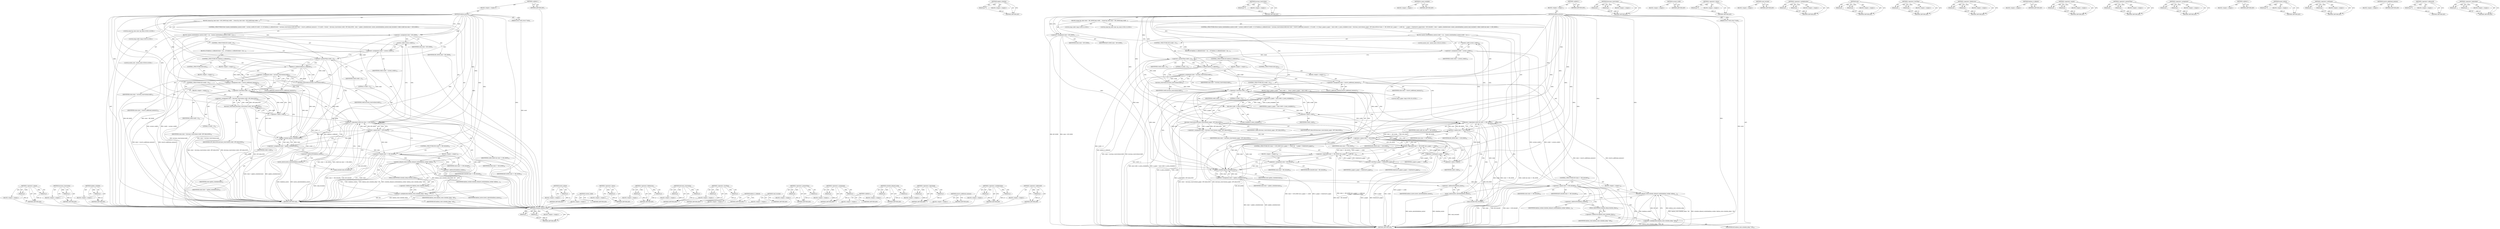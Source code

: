 digraph "&lt;operator&gt;.logicalAnd" {
vulnerable_158 [label=<(METHOD,&lt;operator&gt;.equals)>];
vulnerable_159 [label=<(PARAM,p1)>];
vulnerable_160 [label=<(PARAM,p2)>];
vulnerable_161 [label=<(BLOCK,&lt;empty&gt;,&lt;empty&gt;)>];
vulnerable_162 [label=<(METHOD_RETURN,ANY)>];
vulnerable_117 [label=<(METHOD,increase_reservation)>];
vulnerable_118 [label=<(PARAM,p1)>];
vulnerable_119 [label=<(BLOCK,&lt;empty&gt;,&lt;empty&gt;)>];
vulnerable_120 [label=<(METHOD_RETURN,ANY)>];
vulnerable_138 [label=<(METHOD,update_schedule)>];
vulnerable_139 [label=<(PARAM,p1)>];
vulnerable_140 [label=<(BLOCK,&lt;empty&gt;,&lt;empty&gt;)>];
vulnerable_141 [label=<(METHOD_RETURN,ANY)>];
vulnerable_6 [label=<(METHOD,&lt;global&gt;)<SUB>1</SUB>>];
vulnerable_7 [label=<(BLOCK,&lt;empty&gt;,&lt;empty&gt;)<SUB>1</SUB>>];
vulnerable_8 [label=<(METHOD,balloon_process)<SUB>1</SUB>>];
vulnerable_9 [label=<(PARAM,struct work_struct *work)<SUB>1</SUB>>];
vulnerable_10 [label=<(BLOCK,{
	enum bp_state state = BP_DONE;
	long credit;...,{
	enum bp_state state = BP_DONE;
	long credit;...)<SUB>2</SUB>>];
vulnerable_11 [label="<(LOCAL,enum bp_state state: bp_state)<SUB>3</SUB>>"];
vulnerable_12 [label=<(&lt;operator&gt;.assignment,state = BP_DONE)<SUB>3</SUB>>];
vulnerable_13 [label=<(IDENTIFIER,state,state = BP_DONE)<SUB>3</SUB>>];
vulnerable_14 [label=<(IDENTIFIER,BP_DONE,state = BP_DONE)<SUB>3</SUB>>];
vulnerable_15 [label="<(LOCAL,long credit: long)<SUB>4</SUB>>"];
vulnerable_16 [label=<(CONTROL_STRUCTURE,DO,do {
		mutex_lock(&amp;balloon_mutex);

		credit = current_credit();

		if (credit &gt; 0) {
			if (balloon_is_inflated())
				state = increase_reservation(credit);
			else
 				state = reserve_additional_memory();
 		}
 
		if (credit &lt; 0)
			state = decrease_reservation(-credit, GFP_BALLOON);
 
 		state = update_schedule(state);
 
		mutex_unlock(&amp;balloon_mutex);

		cond_resched();

	} while (credit &amp;&amp; state == BP_DONE);)<SUB>7</SUB>>];
vulnerable_17 [label=<(BLOCK,{
		mutex_lock(&amp;balloon_mutex);

		credit = cur...,{
		mutex_lock(&amp;balloon_mutex);

		credit = cur...)<SUB>7</SUB>>];
vulnerable_18 [label="<(LOCAL,mutex_lock : mutex_lock)<SUB>8</SUB>>"];
vulnerable_19 [label=<(&lt;operator&gt;.assignment,credit = current_credit())<SUB>10</SUB>>];
vulnerable_20 [label=<(IDENTIFIER,credit,credit = current_credit())<SUB>10</SUB>>];
vulnerable_21 [label=<(current_credit,current_credit())<SUB>10</SUB>>];
vulnerable_22 [label=<(CONTROL_STRUCTURE,IF,if (credit &gt; 0))<SUB>12</SUB>>];
vulnerable_23 [label=<(&lt;operator&gt;.greaterThan,credit &gt; 0)<SUB>12</SUB>>];
vulnerable_24 [label=<(IDENTIFIER,credit,credit &gt; 0)<SUB>12</SUB>>];
vulnerable_25 [label=<(LITERAL,0,credit &gt; 0)<SUB>12</SUB>>];
vulnerable_26 [label=<(BLOCK,{
			if (balloon_is_inflated())
				state = inc...,{
			if (balloon_is_inflated())
				state = inc...)<SUB>12</SUB>>];
vulnerable_27 [label=<(CONTROL_STRUCTURE,IF,if (balloon_is_inflated()))<SUB>13</SUB>>];
vulnerable_28 [label=<(balloon_is_inflated,balloon_is_inflated())<SUB>13</SUB>>];
vulnerable_29 [label=<(BLOCK,&lt;empty&gt;,&lt;empty&gt;)<SUB>14</SUB>>];
vulnerable_30 [label=<(&lt;operator&gt;.assignment,state = increase_reservation(credit))<SUB>14</SUB>>];
vulnerable_31 [label=<(IDENTIFIER,state,state = increase_reservation(credit))<SUB>14</SUB>>];
vulnerable_32 [label=<(increase_reservation,increase_reservation(credit))<SUB>14</SUB>>];
vulnerable_33 [label=<(IDENTIFIER,credit,increase_reservation(credit))<SUB>14</SUB>>];
vulnerable_34 [label=<(CONTROL_STRUCTURE,ELSE,else)<SUB>16</SUB>>];
vulnerable_35 [label=<(BLOCK,&lt;empty&gt;,&lt;empty&gt;)<SUB>16</SUB>>];
vulnerable_36 [label=<(&lt;operator&gt;.assignment,state = reserve_additional_memory())<SUB>16</SUB>>];
vulnerable_37 [label=<(IDENTIFIER,state,state = reserve_additional_memory())<SUB>16</SUB>>];
vulnerable_38 [label=<(reserve_additional_memory,reserve_additional_memory())<SUB>16</SUB>>];
vulnerable_39 [label=<(CONTROL_STRUCTURE,IF,if (credit &lt; 0))<SUB>19</SUB>>];
vulnerable_40 [label=<(&lt;operator&gt;.lessThan,credit &lt; 0)<SUB>19</SUB>>];
vulnerable_41 [label=<(IDENTIFIER,credit,credit &lt; 0)<SUB>19</SUB>>];
vulnerable_42 [label=<(LITERAL,0,credit &lt; 0)<SUB>19</SUB>>];
vulnerable_43 [label=<(BLOCK,&lt;empty&gt;,&lt;empty&gt;)<SUB>20</SUB>>];
vulnerable_44 [label=<(&lt;operator&gt;.assignment,state = decrease_reservation(-credit, GFP_BALLOON))<SUB>20</SUB>>];
vulnerable_45 [label=<(IDENTIFIER,state,state = decrease_reservation(-credit, GFP_BALLOON))<SUB>20</SUB>>];
vulnerable_46 [label=<(decrease_reservation,decrease_reservation(-credit, GFP_BALLOON))<SUB>20</SUB>>];
vulnerable_47 [label=<(&lt;operator&gt;.minus,-credit)<SUB>20</SUB>>];
vulnerable_48 [label=<(IDENTIFIER,credit,-credit)<SUB>20</SUB>>];
vulnerable_49 [label=<(IDENTIFIER,GFP_BALLOON,decrease_reservation(-credit, GFP_BALLOON))<SUB>20</SUB>>];
vulnerable_50 [label=<(&lt;operator&gt;.assignment,state = update_schedule(state))<SUB>22</SUB>>];
vulnerable_51 [label=<(IDENTIFIER,state,state = update_schedule(state))<SUB>22</SUB>>];
vulnerable_52 [label=<(update_schedule,update_schedule(state))<SUB>22</SUB>>];
vulnerable_53 [label=<(IDENTIFIER,state,update_schedule(state))<SUB>22</SUB>>];
vulnerable_54 [label=<(mutex_unlock,mutex_unlock(&amp;balloon_mutex))<SUB>24</SUB>>];
vulnerable_55 [label=<(&lt;operator&gt;.addressOf,&amp;balloon_mutex)<SUB>24</SUB>>];
vulnerable_56 [label=<(IDENTIFIER,balloon_mutex,mutex_unlock(&amp;balloon_mutex))<SUB>24</SUB>>];
vulnerable_57 [label=<(cond_resched,cond_resched())<SUB>26</SUB>>];
vulnerable_58 [label=<(&lt;operator&gt;.logicalAnd,credit &amp;&amp; state == BP_DONE)<SUB>28</SUB>>];
vulnerable_59 [label=<(IDENTIFIER,credit,credit &amp;&amp; state == BP_DONE)<SUB>28</SUB>>];
vulnerable_60 [label=<(&lt;operator&gt;.equals,state == BP_DONE)<SUB>28</SUB>>];
vulnerable_61 [label=<(IDENTIFIER,state,state == BP_DONE)<SUB>28</SUB>>];
vulnerable_62 [label=<(IDENTIFIER,BP_DONE,state == BP_DONE)<SUB>28</SUB>>];
vulnerable_63 [label=<(CONTROL_STRUCTURE,IF,if (state == BP_EAGAIN))<SUB>31</SUB>>];
vulnerable_64 [label=<(&lt;operator&gt;.equals,state == BP_EAGAIN)<SUB>31</SUB>>];
vulnerable_65 [label=<(IDENTIFIER,state,state == BP_EAGAIN)<SUB>31</SUB>>];
vulnerable_66 [label=<(IDENTIFIER,BP_EAGAIN,state == BP_EAGAIN)<SUB>31</SUB>>];
vulnerable_67 [label=<(BLOCK,&lt;empty&gt;,&lt;empty&gt;)<SUB>32</SUB>>];
vulnerable_68 [label=<(schedule_delayed_work,schedule_delayed_work(&amp;balloon_worker, balloon_...)<SUB>32</SUB>>];
vulnerable_69 [label=<(&lt;operator&gt;.addressOf,&amp;balloon_worker)<SUB>32</SUB>>];
vulnerable_70 [label=<(IDENTIFIER,balloon_worker,schedule_delayed_work(&amp;balloon_worker, balloon_...)<SUB>32</SUB>>];
vulnerable_71 [label=<(&lt;operator&gt;.multiplication,balloon_stats.schedule_delay * HZ)<SUB>32</SUB>>];
vulnerable_72 [label=<(&lt;operator&gt;.fieldAccess,balloon_stats.schedule_delay)<SUB>32</SUB>>];
vulnerable_73 [label=<(IDENTIFIER,balloon_stats,balloon_stats.schedule_delay * HZ)<SUB>32</SUB>>];
vulnerable_74 [label=<(FIELD_IDENTIFIER,schedule_delay,schedule_delay)<SUB>32</SUB>>];
vulnerable_75 [label=<(IDENTIFIER,HZ,balloon_stats.schedule_delay * HZ)<SUB>32</SUB>>];
vulnerable_76 [label=<(METHOD_RETURN,void)<SUB>1</SUB>>];
vulnerable_78 [label=<(METHOD_RETURN,ANY)<SUB>1</SUB>>];
vulnerable_142 [label=<(METHOD,mutex_unlock)>];
vulnerable_143 [label=<(PARAM,p1)>];
vulnerable_144 [label=<(BLOCK,&lt;empty&gt;,&lt;empty&gt;)>];
vulnerable_145 [label=<(METHOD_RETURN,ANY)>];
vulnerable_106 [label=<(METHOD,current_credit)>];
vulnerable_107 [label=<(BLOCK,&lt;empty&gt;,&lt;empty&gt;)>];
vulnerable_108 [label=<(METHOD_RETURN,ANY)>];
vulnerable_134 [label=<(METHOD,&lt;operator&gt;.minus)>];
vulnerable_135 [label=<(PARAM,p1)>];
vulnerable_136 [label=<(BLOCK,&lt;empty&gt;,&lt;empty&gt;)>];
vulnerable_137 [label=<(METHOD_RETURN,ANY)>];
vulnerable_173 [label=<(METHOD,&lt;operator&gt;.fieldAccess)>];
vulnerable_174 [label=<(PARAM,p1)>];
vulnerable_175 [label=<(PARAM,p2)>];
vulnerable_176 [label=<(BLOCK,&lt;empty&gt;,&lt;empty&gt;)>];
vulnerable_177 [label=<(METHOD_RETURN,ANY)>];
vulnerable_129 [label=<(METHOD,decrease_reservation)>];
vulnerable_130 [label=<(PARAM,p1)>];
vulnerable_131 [label=<(PARAM,p2)>];
vulnerable_132 [label=<(BLOCK,&lt;empty&gt;,&lt;empty&gt;)>];
vulnerable_133 [label=<(METHOD_RETURN,ANY)>];
vulnerable_124 [label=<(METHOD,&lt;operator&gt;.lessThan)>];
vulnerable_125 [label=<(PARAM,p1)>];
vulnerable_126 [label=<(PARAM,p2)>];
vulnerable_127 [label=<(BLOCK,&lt;empty&gt;,&lt;empty&gt;)>];
vulnerable_128 [label=<(METHOD_RETURN,ANY)>];
vulnerable_114 [label=<(METHOD,balloon_is_inflated)>];
vulnerable_115 [label=<(BLOCK,&lt;empty&gt;,&lt;empty&gt;)>];
vulnerable_116 [label=<(METHOD_RETURN,ANY)>];
vulnerable_150 [label=<(METHOD,cond_resched)>];
vulnerable_151 [label=<(BLOCK,&lt;empty&gt;,&lt;empty&gt;)>];
vulnerable_152 [label=<(METHOD_RETURN,ANY)>];
vulnerable_109 [label=<(METHOD,&lt;operator&gt;.greaterThan)>];
vulnerable_110 [label=<(PARAM,p1)>];
vulnerable_111 [label=<(PARAM,p2)>];
vulnerable_112 [label=<(BLOCK,&lt;empty&gt;,&lt;empty&gt;)>];
vulnerable_113 [label=<(METHOD_RETURN,ANY)>];
vulnerable_101 [label=<(METHOD,&lt;operator&gt;.assignment)>];
vulnerable_102 [label=<(PARAM,p1)>];
vulnerable_103 [label=<(PARAM,p2)>];
vulnerable_104 [label=<(BLOCK,&lt;empty&gt;,&lt;empty&gt;)>];
vulnerable_105 [label=<(METHOD_RETURN,ANY)>];
vulnerable_95 [label=<(METHOD,&lt;global&gt;)<SUB>1</SUB>>];
vulnerable_96 [label=<(BLOCK,&lt;empty&gt;,&lt;empty&gt;)>];
vulnerable_97 [label=<(METHOD_RETURN,ANY)>];
vulnerable_163 [label=<(METHOD,schedule_delayed_work)>];
vulnerable_164 [label=<(PARAM,p1)>];
vulnerable_165 [label=<(PARAM,p2)>];
vulnerable_166 [label=<(BLOCK,&lt;empty&gt;,&lt;empty&gt;)>];
vulnerable_167 [label=<(METHOD_RETURN,ANY)>];
vulnerable_153 [label=<(METHOD,&lt;operator&gt;.logicalAnd)>];
vulnerable_154 [label=<(PARAM,p1)>];
vulnerable_155 [label=<(PARAM,p2)>];
vulnerable_156 [label=<(BLOCK,&lt;empty&gt;,&lt;empty&gt;)>];
vulnerable_157 [label=<(METHOD_RETURN,ANY)>];
vulnerable_121 [label=<(METHOD,reserve_additional_memory)>];
vulnerable_122 [label=<(BLOCK,&lt;empty&gt;,&lt;empty&gt;)>];
vulnerable_123 [label=<(METHOD_RETURN,ANY)>];
vulnerable_168 [label=<(METHOD,&lt;operator&gt;.multiplication)>];
vulnerable_169 [label=<(PARAM,p1)>];
vulnerable_170 [label=<(PARAM,p2)>];
vulnerable_171 [label=<(BLOCK,&lt;empty&gt;,&lt;empty&gt;)>];
vulnerable_172 [label=<(METHOD_RETURN,ANY)>];
vulnerable_146 [label=<(METHOD,&lt;operator&gt;.addressOf)>];
vulnerable_147 [label=<(PARAM,p1)>];
vulnerable_148 [label=<(BLOCK,&lt;empty&gt;,&lt;empty&gt;)>];
vulnerable_149 [label=<(METHOD_RETURN,ANY)>];
fixed_199 [label=<(METHOD,schedule_delayed_work)>];
fixed_200 [label=<(PARAM,p1)>];
fixed_201 [label=<(PARAM,p2)>];
fixed_202 [label=<(BLOCK,&lt;empty&gt;,&lt;empty&gt;)>];
fixed_203 [label=<(METHOD_RETURN,ANY)>];
fixed_184 [label=<(METHOD,update_schedule)>];
fixed_185 [label=<(PARAM,p1)>];
fixed_186 [label=<(BLOCK,&lt;empty&gt;,&lt;empty&gt;)>];
fixed_187 [label=<(METHOD_RETURN,ANY)>];
fixed_140 [label=<(METHOD,increase_reservation)>];
fixed_141 [label=<(PARAM,p1)>];
fixed_142 [label=<(BLOCK,&lt;empty&gt;,&lt;empty&gt;)>];
fixed_143 [label=<(METHOD_RETURN,ANY)>];
fixed_161 [label=<(METHOD,si_mem_available)>];
fixed_162 [label=<(BLOCK,&lt;empty&gt;,&lt;empty&gt;)>];
fixed_163 [label=<(METHOD_RETURN,ANY)>];
fixed_6 [label=<(METHOD,&lt;global&gt;)<SUB>1</SUB>>];
fixed_7 [label=<(BLOCK,&lt;empty&gt;,&lt;empty&gt;)<SUB>1</SUB>>];
fixed_8 [label=<(METHOD,balloon_process)<SUB>1</SUB>>];
fixed_9 [label=<(PARAM,struct work_struct *work)<SUB>1</SUB>>];
fixed_10 [label=<(BLOCK,{
	enum bp_state state = BP_DONE;
	long credit;...,{
	enum bp_state state = BP_DONE;
	long credit;...)<SUB>2</SUB>>];
fixed_11 [label="<(LOCAL,enum bp_state state: bp_state)<SUB>3</SUB>>"];
fixed_12 [label=<(&lt;operator&gt;.assignment,state = BP_DONE)<SUB>3</SUB>>];
fixed_13 [label=<(IDENTIFIER,state,state = BP_DONE)<SUB>3</SUB>>];
fixed_14 [label=<(IDENTIFIER,BP_DONE,state = BP_DONE)<SUB>3</SUB>>];
fixed_15 [label="<(LOCAL,long credit: long)<SUB>4</SUB>>"];
fixed_16 [label=<(CONTROL_STRUCTURE,DO,do {
		mutex_lock(&amp;balloon_mutex);

		credit = current_credit();

		if (credit &gt; 0) {
			if (balloon_is_inflated())
				state = increase_reservation(credit);
			else
 				state = reserve_additional_memory();
 		}
 
		if (credit &lt; 0) {
			long n_pages;

			n_pages = min(-credit, si_mem_available());
			state = decrease_reservation(n_pages, GFP_BALLOON);
			if (state == BP_DONE &amp;&amp; n_pages != -credit &amp;&amp;
			    n_pages &lt; totalreserve_pages)
				state = BP_EAGAIN;
		}
 
 		state = update_schedule(state);
 
		mutex_unlock(&amp;balloon_mutex);

		cond_resched();

	} while (credit &amp;&amp; state == BP_DONE);)<SUB>7</SUB>>];
fixed_17 [label=<(BLOCK,{
		mutex_lock(&amp;balloon_mutex);

		credit = cur...,{
		mutex_lock(&amp;balloon_mutex);

		credit = cur...)<SUB>7</SUB>>];
fixed_18 [label="<(LOCAL,mutex_lock : mutex_lock)<SUB>8</SUB>>"];
fixed_19 [label=<(&lt;operator&gt;.assignment,credit = current_credit())<SUB>10</SUB>>];
fixed_20 [label=<(IDENTIFIER,credit,credit = current_credit())<SUB>10</SUB>>];
fixed_21 [label=<(current_credit,current_credit())<SUB>10</SUB>>];
fixed_22 [label=<(CONTROL_STRUCTURE,IF,if (credit &gt; 0))<SUB>12</SUB>>];
fixed_23 [label=<(&lt;operator&gt;.greaterThan,credit &gt; 0)<SUB>12</SUB>>];
fixed_24 [label=<(IDENTIFIER,credit,credit &gt; 0)<SUB>12</SUB>>];
fixed_25 [label=<(LITERAL,0,credit &gt; 0)<SUB>12</SUB>>];
fixed_26 [label=<(BLOCK,{
			if (balloon_is_inflated())
				state = inc...,{
			if (balloon_is_inflated())
				state = inc...)<SUB>12</SUB>>];
fixed_27 [label=<(CONTROL_STRUCTURE,IF,if (balloon_is_inflated()))<SUB>13</SUB>>];
fixed_28 [label=<(balloon_is_inflated,balloon_is_inflated())<SUB>13</SUB>>];
fixed_29 [label=<(BLOCK,&lt;empty&gt;,&lt;empty&gt;)<SUB>14</SUB>>];
fixed_30 [label=<(&lt;operator&gt;.assignment,state = increase_reservation(credit))<SUB>14</SUB>>];
fixed_31 [label=<(IDENTIFIER,state,state = increase_reservation(credit))<SUB>14</SUB>>];
fixed_32 [label=<(increase_reservation,increase_reservation(credit))<SUB>14</SUB>>];
fixed_33 [label=<(IDENTIFIER,credit,increase_reservation(credit))<SUB>14</SUB>>];
fixed_34 [label=<(CONTROL_STRUCTURE,ELSE,else)<SUB>16</SUB>>];
fixed_35 [label=<(BLOCK,&lt;empty&gt;,&lt;empty&gt;)<SUB>16</SUB>>];
fixed_36 [label=<(&lt;operator&gt;.assignment,state = reserve_additional_memory())<SUB>16</SUB>>];
fixed_37 [label=<(IDENTIFIER,state,state = reserve_additional_memory())<SUB>16</SUB>>];
fixed_38 [label=<(reserve_additional_memory,reserve_additional_memory())<SUB>16</SUB>>];
fixed_39 [label=<(CONTROL_STRUCTURE,IF,if (credit &lt; 0))<SUB>19</SUB>>];
fixed_40 [label=<(&lt;operator&gt;.lessThan,credit &lt; 0)<SUB>19</SUB>>];
fixed_41 [label=<(IDENTIFIER,credit,credit &lt; 0)<SUB>19</SUB>>];
fixed_42 [label=<(LITERAL,0,credit &lt; 0)<SUB>19</SUB>>];
fixed_43 [label=<(BLOCK,{
			long n_pages;

			n_pages = min(-credit, s...,{
			long n_pages;

			n_pages = min(-credit, s...)<SUB>19</SUB>>];
fixed_44 [label="<(LOCAL,long n_pages: long)<SUB>20</SUB>>"];
fixed_45 [label=<(&lt;operator&gt;.assignment,n_pages = min(-credit, si_mem_available()))<SUB>22</SUB>>];
fixed_46 [label=<(IDENTIFIER,n_pages,n_pages = min(-credit, si_mem_available()))<SUB>22</SUB>>];
fixed_47 [label=<(min,min(-credit, si_mem_available()))<SUB>22</SUB>>];
fixed_48 [label=<(&lt;operator&gt;.minus,-credit)<SUB>22</SUB>>];
fixed_49 [label=<(IDENTIFIER,credit,-credit)<SUB>22</SUB>>];
fixed_50 [label=<(si_mem_available,si_mem_available())<SUB>22</SUB>>];
fixed_51 [label=<(&lt;operator&gt;.assignment,state = decrease_reservation(n_pages, GFP_BALLOON))<SUB>23</SUB>>];
fixed_52 [label=<(IDENTIFIER,state,state = decrease_reservation(n_pages, GFP_BALLOON))<SUB>23</SUB>>];
fixed_53 [label=<(decrease_reservation,decrease_reservation(n_pages, GFP_BALLOON))<SUB>23</SUB>>];
fixed_54 [label=<(IDENTIFIER,n_pages,decrease_reservation(n_pages, GFP_BALLOON))<SUB>23</SUB>>];
fixed_55 [label=<(IDENTIFIER,GFP_BALLOON,decrease_reservation(n_pages, GFP_BALLOON))<SUB>23</SUB>>];
fixed_56 [label=<(CONTROL_STRUCTURE,IF,if (state == BP_DONE &amp;&amp; n_pages != -credit &amp;&amp;
			    n_pages &lt; totalreserve_pages))<SUB>24</SUB>>];
fixed_57 [label=<(&lt;operator&gt;.logicalAnd,state == BP_DONE &amp;&amp; n_pages != -credit &amp;&amp;
			  ...)<SUB>24</SUB>>];
fixed_58 [label=<(&lt;operator&gt;.logicalAnd,state == BP_DONE &amp;&amp; n_pages != -credit)<SUB>24</SUB>>];
fixed_59 [label=<(&lt;operator&gt;.equals,state == BP_DONE)<SUB>24</SUB>>];
fixed_60 [label=<(IDENTIFIER,state,state == BP_DONE)<SUB>24</SUB>>];
fixed_61 [label=<(IDENTIFIER,BP_DONE,state == BP_DONE)<SUB>24</SUB>>];
fixed_62 [label=<(&lt;operator&gt;.notEquals,n_pages != -credit)<SUB>24</SUB>>];
fixed_63 [label=<(IDENTIFIER,n_pages,n_pages != -credit)<SUB>24</SUB>>];
fixed_64 [label=<(&lt;operator&gt;.minus,-credit)<SUB>24</SUB>>];
fixed_65 [label=<(IDENTIFIER,credit,-credit)<SUB>24</SUB>>];
fixed_66 [label=<(&lt;operator&gt;.lessThan,n_pages &lt; totalreserve_pages)<SUB>25</SUB>>];
fixed_67 [label=<(IDENTIFIER,n_pages,n_pages &lt; totalreserve_pages)<SUB>25</SUB>>];
fixed_68 [label=<(IDENTIFIER,totalreserve_pages,n_pages &lt; totalreserve_pages)<SUB>25</SUB>>];
fixed_69 [label=<(BLOCK,&lt;empty&gt;,&lt;empty&gt;)<SUB>26</SUB>>];
fixed_70 [label=<(&lt;operator&gt;.assignment,state = BP_EAGAIN)<SUB>26</SUB>>];
fixed_71 [label=<(IDENTIFIER,state,state = BP_EAGAIN)<SUB>26</SUB>>];
fixed_72 [label=<(IDENTIFIER,BP_EAGAIN,state = BP_EAGAIN)<SUB>26</SUB>>];
fixed_73 [label=<(&lt;operator&gt;.assignment,state = update_schedule(state))<SUB>29</SUB>>];
fixed_74 [label=<(IDENTIFIER,state,state = update_schedule(state))<SUB>29</SUB>>];
fixed_75 [label=<(update_schedule,update_schedule(state))<SUB>29</SUB>>];
fixed_76 [label=<(IDENTIFIER,state,update_schedule(state))<SUB>29</SUB>>];
fixed_77 [label=<(mutex_unlock,mutex_unlock(&amp;balloon_mutex))<SUB>31</SUB>>];
fixed_78 [label=<(&lt;operator&gt;.addressOf,&amp;balloon_mutex)<SUB>31</SUB>>];
fixed_79 [label=<(IDENTIFIER,balloon_mutex,mutex_unlock(&amp;balloon_mutex))<SUB>31</SUB>>];
fixed_80 [label=<(cond_resched,cond_resched())<SUB>33</SUB>>];
fixed_81 [label=<(&lt;operator&gt;.logicalAnd,credit &amp;&amp; state == BP_DONE)<SUB>35</SUB>>];
fixed_82 [label=<(IDENTIFIER,credit,credit &amp;&amp; state == BP_DONE)<SUB>35</SUB>>];
fixed_83 [label=<(&lt;operator&gt;.equals,state == BP_DONE)<SUB>35</SUB>>];
fixed_84 [label=<(IDENTIFIER,state,state == BP_DONE)<SUB>35</SUB>>];
fixed_85 [label=<(IDENTIFIER,BP_DONE,state == BP_DONE)<SUB>35</SUB>>];
fixed_86 [label=<(CONTROL_STRUCTURE,IF,if (state == BP_EAGAIN))<SUB>38</SUB>>];
fixed_87 [label=<(&lt;operator&gt;.equals,state == BP_EAGAIN)<SUB>38</SUB>>];
fixed_88 [label=<(IDENTIFIER,state,state == BP_EAGAIN)<SUB>38</SUB>>];
fixed_89 [label=<(IDENTIFIER,BP_EAGAIN,state == BP_EAGAIN)<SUB>38</SUB>>];
fixed_90 [label=<(BLOCK,&lt;empty&gt;,&lt;empty&gt;)<SUB>39</SUB>>];
fixed_91 [label=<(schedule_delayed_work,schedule_delayed_work(&amp;balloon_worker, balloon_...)<SUB>39</SUB>>];
fixed_92 [label=<(&lt;operator&gt;.addressOf,&amp;balloon_worker)<SUB>39</SUB>>];
fixed_93 [label=<(IDENTIFIER,balloon_worker,schedule_delayed_work(&amp;balloon_worker, balloon_...)<SUB>39</SUB>>];
fixed_94 [label=<(&lt;operator&gt;.multiplication,balloon_stats.schedule_delay * HZ)<SUB>39</SUB>>];
fixed_95 [label=<(&lt;operator&gt;.fieldAccess,balloon_stats.schedule_delay)<SUB>39</SUB>>];
fixed_96 [label=<(IDENTIFIER,balloon_stats,balloon_stats.schedule_delay * HZ)<SUB>39</SUB>>];
fixed_97 [label=<(FIELD_IDENTIFIER,schedule_delay,schedule_delay)<SUB>39</SUB>>];
fixed_98 [label=<(IDENTIFIER,HZ,balloon_stats.schedule_delay * HZ)<SUB>39</SUB>>];
fixed_99 [label=<(METHOD_RETURN,void)<SUB>1</SUB>>];
fixed_101 [label=<(METHOD_RETURN,ANY)<SUB>1</SUB>>];
fixed_164 [label=<(METHOD,decrease_reservation)>];
fixed_165 [label=<(PARAM,p1)>];
fixed_166 [label=<(PARAM,p2)>];
fixed_167 [label=<(BLOCK,&lt;empty&gt;,&lt;empty&gt;)>];
fixed_168 [label=<(METHOD_RETURN,ANY)>];
fixed_129 [label=<(METHOD,current_credit)>];
fixed_130 [label=<(BLOCK,&lt;empty&gt;,&lt;empty&gt;)>];
fixed_131 [label=<(METHOD_RETURN,ANY)>];
fixed_157 [label=<(METHOD,&lt;operator&gt;.minus)>];
fixed_158 [label=<(PARAM,p1)>];
fixed_159 [label=<(BLOCK,&lt;empty&gt;,&lt;empty&gt;)>];
fixed_160 [label=<(METHOD_RETURN,ANY)>];
fixed_196 [label=<(METHOD,cond_resched)>];
fixed_197 [label=<(BLOCK,&lt;empty&gt;,&lt;empty&gt;)>];
fixed_198 [label=<(METHOD_RETURN,ANY)>];
fixed_204 [label=<(METHOD,&lt;operator&gt;.multiplication)>];
fixed_205 [label=<(PARAM,p1)>];
fixed_206 [label=<(PARAM,p2)>];
fixed_207 [label=<(BLOCK,&lt;empty&gt;,&lt;empty&gt;)>];
fixed_208 [label=<(METHOD_RETURN,ANY)>];
fixed_152 [label=<(METHOD,min)>];
fixed_153 [label=<(PARAM,p1)>];
fixed_154 [label=<(PARAM,p2)>];
fixed_155 [label=<(BLOCK,&lt;empty&gt;,&lt;empty&gt;)>];
fixed_156 [label=<(METHOD_RETURN,ANY)>];
fixed_147 [label=<(METHOD,&lt;operator&gt;.lessThan)>];
fixed_148 [label=<(PARAM,p1)>];
fixed_149 [label=<(PARAM,p2)>];
fixed_150 [label=<(BLOCK,&lt;empty&gt;,&lt;empty&gt;)>];
fixed_151 [label=<(METHOD_RETURN,ANY)>];
fixed_209 [label=<(METHOD,&lt;operator&gt;.fieldAccess)>];
fixed_210 [label=<(PARAM,p1)>];
fixed_211 [label=<(PARAM,p2)>];
fixed_212 [label=<(BLOCK,&lt;empty&gt;,&lt;empty&gt;)>];
fixed_213 [label=<(METHOD_RETURN,ANY)>];
fixed_137 [label=<(METHOD,balloon_is_inflated)>];
fixed_138 [label=<(BLOCK,&lt;empty&gt;,&lt;empty&gt;)>];
fixed_139 [label=<(METHOD_RETURN,ANY)>];
fixed_174 [label=<(METHOD,&lt;operator&gt;.equals)>];
fixed_175 [label=<(PARAM,p1)>];
fixed_176 [label=<(PARAM,p2)>];
fixed_177 [label=<(BLOCK,&lt;empty&gt;,&lt;empty&gt;)>];
fixed_178 [label=<(METHOD_RETURN,ANY)>];
fixed_132 [label=<(METHOD,&lt;operator&gt;.greaterThan)>];
fixed_133 [label=<(PARAM,p1)>];
fixed_134 [label=<(PARAM,p2)>];
fixed_135 [label=<(BLOCK,&lt;empty&gt;,&lt;empty&gt;)>];
fixed_136 [label=<(METHOD_RETURN,ANY)>];
fixed_124 [label=<(METHOD,&lt;operator&gt;.assignment)>];
fixed_125 [label=<(PARAM,p1)>];
fixed_126 [label=<(PARAM,p2)>];
fixed_127 [label=<(BLOCK,&lt;empty&gt;,&lt;empty&gt;)>];
fixed_128 [label=<(METHOD_RETURN,ANY)>];
fixed_118 [label=<(METHOD,&lt;global&gt;)<SUB>1</SUB>>];
fixed_119 [label=<(BLOCK,&lt;empty&gt;,&lt;empty&gt;)>];
fixed_120 [label=<(METHOD_RETURN,ANY)>];
fixed_188 [label=<(METHOD,mutex_unlock)>];
fixed_189 [label=<(PARAM,p1)>];
fixed_190 [label=<(BLOCK,&lt;empty&gt;,&lt;empty&gt;)>];
fixed_191 [label=<(METHOD_RETURN,ANY)>];
fixed_179 [label=<(METHOD,&lt;operator&gt;.notEquals)>];
fixed_180 [label=<(PARAM,p1)>];
fixed_181 [label=<(PARAM,p2)>];
fixed_182 [label=<(BLOCK,&lt;empty&gt;,&lt;empty&gt;)>];
fixed_183 [label=<(METHOD_RETURN,ANY)>];
fixed_144 [label=<(METHOD,reserve_additional_memory)>];
fixed_145 [label=<(BLOCK,&lt;empty&gt;,&lt;empty&gt;)>];
fixed_146 [label=<(METHOD_RETURN,ANY)>];
fixed_192 [label=<(METHOD,&lt;operator&gt;.addressOf)>];
fixed_193 [label=<(PARAM,p1)>];
fixed_194 [label=<(BLOCK,&lt;empty&gt;,&lt;empty&gt;)>];
fixed_195 [label=<(METHOD_RETURN,ANY)>];
fixed_169 [label=<(METHOD,&lt;operator&gt;.logicalAnd)>];
fixed_170 [label=<(PARAM,p1)>];
fixed_171 [label=<(PARAM,p2)>];
fixed_172 [label=<(BLOCK,&lt;empty&gt;,&lt;empty&gt;)>];
fixed_173 [label=<(METHOD_RETURN,ANY)>];
vulnerable_158 -> vulnerable_159  [key=0, label="AST: "];
vulnerable_158 -> vulnerable_159  [key=1, label="DDG: "];
vulnerable_158 -> vulnerable_161  [key=0, label="AST: "];
vulnerable_158 -> vulnerable_160  [key=0, label="AST: "];
vulnerable_158 -> vulnerable_160  [key=1, label="DDG: "];
vulnerable_158 -> vulnerable_162  [key=0, label="AST: "];
vulnerable_158 -> vulnerable_162  [key=1, label="CFG: "];
vulnerable_159 -> vulnerable_162  [key=0, label="DDG: p1"];
vulnerable_160 -> vulnerable_162  [key=0, label="DDG: p2"];
vulnerable_161 -> fixed_199  [key=0];
vulnerable_162 -> fixed_199  [key=0];
vulnerable_117 -> vulnerable_118  [key=0, label="AST: "];
vulnerable_117 -> vulnerable_118  [key=1, label="DDG: "];
vulnerable_117 -> vulnerable_119  [key=0, label="AST: "];
vulnerable_117 -> vulnerable_120  [key=0, label="AST: "];
vulnerable_117 -> vulnerable_120  [key=1, label="CFG: "];
vulnerable_118 -> vulnerable_120  [key=0, label="DDG: p1"];
vulnerable_119 -> fixed_199  [key=0];
vulnerable_120 -> fixed_199  [key=0];
vulnerable_138 -> vulnerable_139  [key=0, label="AST: "];
vulnerable_138 -> vulnerable_139  [key=1, label="DDG: "];
vulnerable_138 -> vulnerable_140  [key=0, label="AST: "];
vulnerable_138 -> vulnerable_141  [key=0, label="AST: "];
vulnerable_138 -> vulnerable_141  [key=1, label="CFG: "];
vulnerable_139 -> vulnerable_141  [key=0, label="DDG: p1"];
vulnerable_140 -> fixed_199  [key=0];
vulnerable_141 -> fixed_199  [key=0];
vulnerable_6 -> vulnerable_7  [key=0, label="AST: "];
vulnerable_6 -> vulnerable_78  [key=0, label="AST: "];
vulnerable_6 -> vulnerable_78  [key=1, label="CFG: "];
vulnerable_7 -> vulnerable_8  [key=0, label="AST: "];
vulnerable_8 -> vulnerable_9  [key=0, label="AST: "];
vulnerable_8 -> vulnerable_9  [key=1, label="DDG: "];
vulnerable_8 -> vulnerable_10  [key=0, label="AST: "];
vulnerable_8 -> vulnerable_76  [key=0, label="AST: "];
vulnerable_8 -> vulnerable_12  [key=0, label="CFG: "];
vulnerable_8 -> vulnerable_12  [key=1, label="DDG: "];
vulnerable_8 -> vulnerable_19  [key=0, label="DDG: "];
vulnerable_8 -> vulnerable_57  [key=0, label="DDG: "];
vulnerable_8 -> vulnerable_58  [key=0, label="DDG: "];
vulnerable_8 -> vulnerable_64  [key=0, label="DDG: "];
vulnerable_8 -> vulnerable_54  [key=0, label="DDG: "];
vulnerable_8 -> vulnerable_60  [key=0, label="DDG: "];
vulnerable_8 -> vulnerable_68  [key=0, label="DDG: "];
vulnerable_8 -> vulnerable_23  [key=0, label="DDG: "];
vulnerable_8 -> vulnerable_40  [key=0, label="DDG: "];
vulnerable_8 -> vulnerable_52  [key=0, label="DDG: "];
vulnerable_8 -> vulnerable_71  [key=0, label="DDG: "];
vulnerable_8 -> vulnerable_28  [key=0, label="DDG: "];
vulnerable_8 -> vulnerable_46  [key=0, label="DDG: "];
vulnerable_8 -> vulnerable_36  [key=0, label="DDG: "];
vulnerable_8 -> vulnerable_47  [key=0, label="DDG: "];
vulnerable_8 -> vulnerable_32  [key=0, label="DDG: "];
vulnerable_9 -> vulnerable_76  [key=0, label="DDG: work"];
vulnerable_10 -> vulnerable_11  [key=0, label="AST: "];
vulnerable_10 -> vulnerable_12  [key=0, label="AST: "];
vulnerable_10 -> vulnerable_15  [key=0, label="AST: "];
vulnerable_10 -> vulnerable_16  [key=0, label="AST: "];
vulnerable_10 -> vulnerable_63  [key=0, label="AST: "];
vulnerable_11 -> fixed_199  [key=0];
vulnerable_12 -> vulnerable_13  [key=0, label="AST: "];
vulnerable_12 -> vulnerable_14  [key=0, label="AST: "];
vulnerable_12 -> vulnerable_21  [key=0, label="CFG: "];
vulnerable_12 -> vulnerable_76  [key=0, label="DDG: BP_DONE"];
vulnerable_12 -> vulnerable_76  [key=1, label="DDG: state = BP_DONE"];
vulnerable_12 -> vulnerable_52  [key=0, label="DDG: state"];
vulnerable_13 -> fixed_199  [key=0];
vulnerable_14 -> fixed_199  [key=0];
vulnerable_15 -> fixed_199  [key=0];
vulnerable_16 -> vulnerable_17  [key=0, label="AST: "];
vulnerable_16 -> vulnerable_58  [key=0, label="AST: "];
vulnerable_17 -> vulnerable_18  [key=0, label="AST: "];
vulnerable_17 -> vulnerable_19  [key=0, label="AST: "];
vulnerable_17 -> vulnerable_22  [key=0, label="AST: "];
vulnerable_17 -> vulnerable_39  [key=0, label="AST: "];
vulnerable_17 -> vulnerable_50  [key=0, label="AST: "];
vulnerable_17 -> vulnerable_54  [key=0, label="AST: "];
vulnerable_17 -> vulnerable_57  [key=0, label="AST: "];
vulnerable_18 -> fixed_199  [key=0];
vulnerable_19 -> vulnerable_20  [key=0, label="AST: "];
vulnerable_19 -> vulnerable_21  [key=0, label="AST: "];
vulnerable_19 -> vulnerable_23  [key=0, label="CFG: "];
vulnerable_19 -> vulnerable_23  [key=1, label="DDG: credit"];
vulnerable_19 -> vulnerable_76  [key=0, label="DDG: current_credit()"];
vulnerable_19 -> vulnerable_76  [key=1, label="DDG: credit = current_credit()"];
vulnerable_20 -> fixed_199  [key=0];
vulnerable_21 -> vulnerable_19  [key=0, label="CFG: "];
vulnerable_22 -> vulnerable_23  [key=0, label="AST: "];
vulnerable_22 -> vulnerable_26  [key=0, label="AST: "];
vulnerable_23 -> vulnerable_24  [key=0, label="AST: "];
vulnerable_23 -> vulnerable_25  [key=0, label="AST: "];
vulnerable_23 -> vulnerable_28  [key=0, label="CFG: "];
vulnerable_23 -> vulnerable_28  [key=1, label="CDG: "];
vulnerable_23 -> vulnerable_40  [key=0, label="CFG: "];
vulnerable_23 -> vulnerable_40  [key=1, label="DDG: credit"];
vulnerable_23 -> vulnerable_76  [key=0, label="DDG: credit &gt; 0"];
vulnerable_23 -> vulnerable_32  [key=0, label="DDG: credit"];
vulnerable_24 -> fixed_199  [key=0];
vulnerable_25 -> fixed_199  [key=0];
vulnerable_26 -> vulnerable_27  [key=0, label="AST: "];
vulnerable_27 -> vulnerable_28  [key=0, label="AST: "];
vulnerable_27 -> vulnerable_29  [key=0, label="AST: "];
vulnerable_27 -> vulnerable_34  [key=0, label="AST: "];
vulnerable_28 -> vulnerable_32  [key=0, label="CFG: "];
vulnerable_28 -> vulnerable_32  [key=1, label="CDG: "];
vulnerable_28 -> vulnerable_38  [key=0, label="CFG: "];
vulnerable_28 -> vulnerable_38  [key=1, label="CDG: "];
vulnerable_28 -> vulnerable_76  [key=0, label="DDG: balloon_is_inflated()"];
vulnerable_28 -> vulnerable_30  [key=0, label="CDG: "];
vulnerable_28 -> vulnerable_36  [key=0, label="CDG: "];
vulnerable_29 -> vulnerable_30  [key=0, label="AST: "];
vulnerable_30 -> vulnerable_31  [key=0, label="AST: "];
vulnerable_30 -> vulnerable_32  [key=0, label="AST: "];
vulnerable_30 -> vulnerable_40  [key=0, label="CFG: "];
vulnerable_30 -> vulnerable_76  [key=0, label="DDG: increase_reservation(credit)"];
vulnerable_30 -> vulnerable_76  [key=1, label="DDG: state = increase_reservation(credit)"];
vulnerable_30 -> vulnerable_52  [key=0, label="DDG: state"];
vulnerable_31 -> fixed_199  [key=0];
vulnerable_32 -> vulnerable_33  [key=0, label="AST: "];
vulnerable_32 -> vulnerable_30  [key=0, label="CFG: "];
vulnerable_32 -> vulnerable_30  [key=1, label="DDG: credit"];
vulnerable_32 -> vulnerable_40  [key=0, label="DDG: credit"];
vulnerable_33 -> fixed_199  [key=0];
vulnerable_34 -> vulnerable_35  [key=0, label="AST: "];
vulnerable_35 -> vulnerable_36  [key=0, label="AST: "];
vulnerable_36 -> vulnerable_37  [key=0, label="AST: "];
vulnerable_36 -> vulnerable_38  [key=0, label="AST: "];
vulnerable_36 -> vulnerable_40  [key=0, label="CFG: "];
vulnerable_36 -> vulnerable_76  [key=0, label="DDG: reserve_additional_memory()"];
vulnerable_36 -> vulnerable_76  [key=1, label="DDG: state = reserve_additional_memory()"];
vulnerable_36 -> vulnerable_52  [key=0, label="DDG: state"];
vulnerable_37 -> fixed_199  [key=0];
vulnerable_38 -> vulnerable_36  [key=0, label="CFG: "];
vulnerable_39 -> vulnerable_40  [key=0, label="AST: "];
vulnerable_39 -> vulnerable_43  [key=0, label="AST: "];
vulnerable_40 -> vulnerable_41  [key=0, label="AST: "];
vulnerable_40 -> vulnerable_42  [key=0, label="AST: "];
vulnerable_40 -> vulnerable_47  [key=0, label="CFG: "];
vulnerable_40 -> vulnerable_47  [key=1, label="DDG: credit"];
vulnerable_40 -> vulnerable_47  [key=2, label="CDG: "];
vulnerable_40 -> vulnerable_52  [key=0, label="CFG: "];
vulnerable_40 -> vulnerable_76  [key=0, label="DDG: credit &lt; 0"];
vulnerable_40 -> vulnerable_58  [key=0, label="DDG: credit"];
vulnerable_40 -> vulnerable_46  [key=0, label="CDG: "];
vulnerable_40 -> vulnerable_44  [key=0, label="CDG: "];
vulnerable_41 -> fixed_199  [key=0];
vulnerable_42 -> fixed_199  [key=0];
vulnerable_43 -> vulnerable_44  [key=0, label="AST: "];
vulnerable_44 -> vulnerable_45  [key=0, label="AST: "];
vulnerable_44 -> vulnerable_46  [key=0, label="AST: "];
vulnerable_44 -> vulnerable_52  [key=0, label="CFG: "];
vulnerable_44 -> vulnerable_52  [key=1, label="DDG: state"];
vulnerable_44 -> vulnerable_76  [key=0, label="DDG: decrease_reservation(-credit, GFP_BALLOON)"];
vulnerable_44 -> vulnerable_76  [key=1, label="DDG: state = decrease_reservation(-credit, GFP_BALLOON)"];
vulnerable_45 -> fixed_199  [key=0];
vulnerable_46 -> vulnerable_47  [key=0, label="AST: "];
vulnerable_46 -> vulnerable_49  [key=0, label="AST: "];
vulnerable_46 -> vulnerable_44  [key=0, label="CFG: "];
vulnerable_46 -> vulnerable_44  [key=1, label="DDG: -credit"];
vulnerable_46 -> vulnerable_44  [key=2, label="DDG: GFP_BALLOON"];
vulnerable_46 -> vulnerable_76  [key=0, label="DDG: -credit"];
vulnerable_46 -> vulnerable_76  [key=1, label="DDG: GFP_BALLOON"];
vulnerable_47 -> vulnerable_48  [key=0, label="AST: "];
vulnerable_47 -> vulnerable_46  [key=0, label="CFG: "];
vulnerable_47 -> vulnerable_46  [key=1, label="DDG: credit"];
vulnerable_47 -> vulnerable_58  [key=0, label="DDG: credit"];
vulnerable_48 -> fixed_199  [key=0];
vulnerable_49 -> fixed_199  [key=0];
vulnerable_50 -> vulnerable_51  [key=0, label="AST: "];
vulnerable_50 -> vulnerable_52  [key=0, label="AST: "];
vulnerable_50 -> vulnerable_52  [key=1, label="DDG: state"];
vulnerable_50 -> vulnerable_55  [key=0, label="CFG: "];
vulnerable_50 -> vulnerable_76  [key=0, label="DDG: update_schedule(state)"];
vulnerable_50 -> vulnerable_76  [key=1, label="DDG: state = update_schedule(state)"];
vulnerable_50 -> vulnerable_64  [key=0, label="DDG: state"];
vulnerable_50 -> vulnerable_60  [key=0, label="DDG: state"];
vulnerable_51 -> fixed_199  [key=0];
vulnerable_52 -> vulnerable_53  [key=0, label="AST: "];
vulnerable_52 -> vulnerable_50  [key=0, label="CFG: "];
vulnerable_52 -> vulnerable_50  [key=1, label="DDG: state"];
vulnerable_53 -> fixed_199  [key=0];
vulnerable_54 -> vulnerable_55  [key=0, label="AST: "];
vulnerable_54 -> vulnerable_57  [key=0, label="CFG: "];
vulnerable_54 -> vulnerable_76  [key=0, label="DDG: &amp;balloon_mutex"];
vulnerable_54 -> vulnerable_76  [key=1, label="DDG: mutex_unlock(&amp;balloon_mutex)"];
vulnerable_55 -> vulnerable_56  [key=0, label="AST: "];
vulnerable_55 -> vulnerable_54  [key=0, label="CFG: "];
vulnerable_56 -> fixed_199  [key=0];
vulnerable_57 -> vulnerable_58  [key=0, label="CFG: "];
vulnerable_57 -> vulnerable_60  [key=0, label="CFG: "];
vulnerable_57 -> vulnerable_76  [key=0, label="DDG: cond_resched()"];
vulnerable_58 -> vulnerable_59  [key=0, label="AST: "];
vulnerable_58 -> vulnerable_60  [key=0, label="AST: "];
vulnerable_58 -> vulnerable_60  [key=1, label="CDG: "];
vulnerable_58 -> vulnerable_21  [key=0, label="CFG: "];
vulnerable_58 -> vulnerable_21  [key=1, label="CDG: "];
vulnerable_58 -> vulnerable_64  [key=0, label="CFG: "];
vulnerable_58 -> vulnerable_76  [key=0, label="DDG: credit"];
vulnerable_58 -> vulnerable_76  [key=1, label="DDG: state == BP_DONE"];
vulnerable_58 -> vulnerable_76  [key=2, label="DDG: credit &amp;&amp; state == BP_DONE"];
vulnerable_58 -> vulnerable_58  [key=0, label="CDG: "];
vulnerable_58 -> vulnerable_23  [key=0, label="CDG: "];
vulnerable_58 -> vulnerable_57  [key=0, label="CDG: "];
vulnerable_58 -> vulnerable_19  [key=0, label="CDG: "];
vulnerable_58 -> vulnerable_52  [key=0, label="CDG: "];
vulnerable_58 -> vulnerable_40  [key=0, label="CDG: "];
vulnerable_58 -> vulnerable_50  [key=0, label="CDG: "];
vulnerable_58 -> vulnerable_55  [key=0, label="CDG: "];
vulnerable_58 -> vulnerable_54  [key=0, label="CDG: "];
vulnerable_59 -> fixed_199  [key=0];
vulnerable_60 -> vulnerable_61  [key=0, label="AST: "];
vulnerable_60 -> vulnerable_62  [key=0, label="AST: "];
vulnerable_60 -> vulnerable_58  [key=0, label="CFG: "];
vulnerable_60 -> vulnerable_58  [key=1, label="DDG: state"];
vulnerable_60 -> vulnerable_58  [key=2, label="DDG: BP_DONE"];
vulnerable_60 -> vulnerable_76  [key=0, label="DDG: BP_DONE"];
vulnerable_60 -> vulnerable_64  [key=0, label="DDG: state"];
vulnerable_60 -> vulnerable_52  [key=0, label="DDG: state"];
vulnerable_61 -> fixed_199  [key=0];
vulnerable_62 -> fixed_199  [key=0];
vulnerable_63 -> vulnerable_64  [key=0, label="AST: "];
vulnerable_63 -> vulnerable_67  [key=0, label="AST: "];
vulnerable_64 -> vulnerable_65  [key=0, label="AST: "];
vulnerable_64 -> vulnerable_66  [key=0, label="AST: "];
vulnerable_64 -> vulnerable_76  [key=0, label="CFG: "];
vulnerable_64 -> vulnerable_76  [key=1, label="DDG: state"];
vulnerable_64 -> vulnerable_76  [key=2, label="DDG: state == BP_EAGAIN"];
vulnerable_64 -> vulnerable_76  [key=3, label="DDG: BP_EAGAIN"];
vulnerable_64 -> vulnerable_69  [key=0, label="CFG: "];
vulnerable_64 -> vulnerable_69  [key=1, label="CDG: "];
vulnerable_64 -> vulnerable_68  [key=0, label="CDG: "];
vulnerable_64 -> vulnerable_71  [key=0, label="CDG: "];
vulnerable_64 -> vulnerable_72  [key=0, label="CDG: "];
vulnerable_64 -> vulnerable_74  [key=0, label="CDG: "];
vulnerable_65 -> fixed_199  [key=0];
vulnerable_66 -> fixed_199  [key=0];
vulnerable_67 -> vulnerable_68  [key=0, label="AST: "];
vulnerable_68 -> vulnerable_69  [key=0, label="AST: "];
vulnerable_68 -> vulnerable_71  [key=0, label="AST: "];
vulnerable_68 -> vulnerable_76  [key=0, label="CFG: "];
vulnerable_68 -> vulnerable_76  [key=1, label="DDG: &amp;balloon_worker"];
vulnerable_68 -> vulnerable_76  [key=2, label="DDG: balloon_stats.schedule_delay * HZ"];
vulnerable_68 -> vulnerable_76  [key=3, label="DDG: schedule_delayed_work(&amp;balloon_worker, balloon_stats.schedule_delay * HZ)"];
vulnerable_69 -> vulnerable_70  [key=0, label="AST: "];
vulnerable_69 -> vulnerable_74  [key=0, label="CFG: "];
vulnerable_70 -> fixed_199  [key=0];
vulnerable_71 -> vulnerable_72  [key=0, label="AST: "];
vulnerable_71 -> vulnerable_75  [key=0, label="AST: "];
vulnerable_71 -> vulnerable_68  [key=0, label="CFG: "];
vulnerable_71 -> vulnerable_68  [key=1, label="DDG: balloon_stats.schedule_delay"];
vulnerable_71 -> vulnerable_68  [key=2, label="DDG: HZ"];
vulnerable_71 -> vulnerable_76  [key=0, label="DDG: balloon_stats.schedule_delay"];
vulnerable_71 -> vulnerable_76  [key=1, label="DDG: HZ"];
vulnerable_72 -> vulnerable_73  [key=0, label="AST: "];
vulnerable_72 -> vulnerable_74  [key=0, label="AST: "];
vulnerable_72 -> vulnerable_71  [key=0, label="CFG: "];
vulnerable_73 -> fixed_199  [key=0];
vulnerable_74 -> vulnerable_72  [key=0, label="CFG: "];
vulnerable_75 -> fixed_199  [key=0];
vulnerable_76 -> fixed_199  [key=0];
vulnerable_78 -> fixed_199  [key=0];
vulnerable_142 -> vulnerable_143  [key=0, label="AST: "];
vulnerable_142 -> vulnerable_143  [key=1, label="DDG: "];
vulnerable_142 -> vulnerable_144  [key=0, label="AST: "];
vulnerable_142 -> vulnerable_145  [key=0, label="AST: "];
vulnerable_142 -> vulnerable_145  [key=1, label="CFG: "];
vulnerable_143 -> vulnerable_145  [key=0, label="DDG: p1"];
vulnerable_144 -> fixed_199  [key=0];
vulnerable_145 -> fixed_199  [key=0];
vulnerable_106 -> vulnerable_107  [key=0, label="AST: "];
vulnerable_106 -> vulnerable_108  [key=0, label="AST: "];
vulnerable_106 -> vulnerable_108  [key=1, label="CFG: "];
vulnerable_107 -> fixed_199  [key=0];
vulnerable_108 -> fixed_199  [key=0];
vulnerable_134 -> vulnerable_135  [key=0, label="AST: "];
vulnerable_134 -> vulnerable_135  [key=1, label="DDG: "];
vulnerable_134 -> vulnerable_136  [key=0, label="AST: "];
vulnerable_134 -> vulnerable_137  [key=0, label="AST: "];
vulnerable_134 -> vulnerable_137  [key=1, label="CFG: "];
vulnerable_135 -> vulnerable_137  [key=0, label="DDG: p1"];
vulnerable_136 -> fixed_199  [key=0];
vulnerable_137 -> fixed_199  [key=0];
vulnerable_173 -> vulnerable_174  [key=0, label="AST: "];
vulnerable_173 -> vulnerable_174  [key=1, label="DDG: "];
vulnerable_173 -> vulnerable_176  [key=0, label="AST: "];
vulnerable_173 -> vulnerable_175  [key=0, label="AST: "];
vulnerable_173 -> vulnerable_175  [key=1, label="DDG: "];
vulnerable_173 -> vulnerable_177  [key=0, label="AST: "];
vulnerable_173 -> vulnerable_177  [key=1, label="CFG: "];
vulnerable_174 -> vulnerable_177  [key=0, label="DDG: p1"];
vulnerable_175 -> vulnerable_177  [key=0, label="DDG: p2"];
vulnerable_176 -> fixed_199  [key=0];
vulnerable_177 -> fixed_199  [key=0];
vulnerable_129 -> vulnerable_130  [key=0, label="AST: "];
vulnerable_129 -> vulnerable_130  [key=1, label="DDG: "];
vulnerable_129 -> vulnerable_132  [key=0, label="AST: "];
vulnerable_129 -> vulnerable_131  [key=0, label="AST: "];
vulnerable_129 -> vulnerable_131  [key=1, label="DDG: "];
vulnerable_129 -> vulnerable_133  [key=0, label="AST: "];
vulnerable_129 -> vulnerable_133  [key=1, label="CFG: "];
vulnerable_130 -> vulnerable_133  [key=0, label="DDG: p1"];
vulnerable_131 -> vulnerable_133  [key=0, label="DDG: p2"];
vulnerable_132 -> fixed_199  [key=0];
vulnerable_133 -> fixed_199  [key=0];
vulnerable_124 -> vulnerable_125  [key=0, label="AST: "];
vulnerable_124 -> vulnerable_125  [key=1, label="DDG: "];
vulnerable_124 -> vulnerable_127  [key=0, label="AST: "];
vulnerable_124 -> vulnerable_126  [key=0, label="AST: "];
vulnerable_124 -> vulnerable_126  [key=1, label="DDG: "];
vulnerable_124 -> vulnerable_128  [key=0, label="AST: "];
vulnerable_124 -> vulnerable_128  [key=1, label="CFG: "];
vulnerable_125 -> vulnerable_128  [key=0, label="DDG: p1"];
vulnerable_126 -> vulnerable_128  [key=0, label="DDG: p2"];
vulnerable_127 -> fixed_199  [key=0];
vulnerable_128 -> fixed_199  [key=0];
vulnerable_114 -> vulnerable_115  [key=0, label="AST: "];
vulnerable_114 -> vulnerable_116  [key=0, label="AST: "];
vulnerable_114 -> vulnerable_116  [key=1, label="CFG: "];
vulnerable_115 -> fixed_199  [key=0];
vulnerable_116 -> fixed_199  [key=0];
vulnerable_150 -> vulnerable_151  [key=0, label="AST: "];
vulnerable_150 -> vulnerable_152  [key=0, label="AST: "];
vulnerable_150 -> vulnerable_152  [key=1, label="CFG: "];
vulnerable_151 -> fixed_199  [key=0];
vulnerable_152 -> fixed_199  [key=0];
vulnerable_109 -> vulnerable_110  [key=0, label="AST: "];
vulnerable_109 -> vulnerable_110  [key=1, label="DDG: "];
vulnerable_109 -> vulnerable_112  [key=0, label="AST: "];
vulnerable_109 -> vulnerable_111  [key=0, label="AST: "];
vulnerable_109 -> vulnerable_111  [key=1, label="DDG: "];
vulnerable_109 -> vulnerable_113  [key=0, label="AST: "];
vulnerable_109 -> vulnerable_113  [key=1, label="CFG: "];
vulnerable_110 -> vulnerable_113  [key=0, label="DDG: p1"];
vulnerable_111 -> vulnerable_113  [key=0, label="DDG: p2"];
vulnerable_112 -> fixed_199  [key=0];
vulnerable_113 -> fixed_199  [key=0];
vulnerable_101 -> vulnerable_102  [key=0, label="AST: "];
vulnerable_101 -> vulnerable_102  [key=1, label="DDG: "];
vulnerable_101 -> vulnerable_104  [key=0, label="AST: "];
vulnerable_101 -> vulnerable_103  [key=0, label="AST: "];
vulnerable_101 -> vulnerable_103  [key=1, label="DDG: "];
vulnerable_101 -> vulnerable_105  [key=0, label="AST: "];
vulnerable_101 -> vulnerable_105  [key=1, label="CFG: "];
vulnerable_102 -> vulnerable_105  [key=0, label="DDG: p1"];
vulnerable_103 -> vulnerable_105  [key=0, label="DDG: p2"];
vulnerable_104 -> fixed_199  [key=0];
vulnerable_105 -> fixed_199  [key=0];
vulnerable_95 -> vulnerable_96  [key=0, label="AST: "];
vulnerable_95 -> vulnerable_97  [key=0, label="AST: "];
vulnerable_95 -> vulnerable_97  [key=1, label="CFG: "];
vulnerable_96 -> fixed_199  [key=0];
vulnerable_97 -> fixed_199  [key=0];
vulnerable_163 -> vulnerable_164  [key=0, label="AST: "];
vulnerable_163 -> vulnerable_164  [key=1, label="DDG: "];
vulnerable_163 -> vulnerable_166  [key=0, label="AST: "];
vulnerable_163 -> vulnerable_165  [key=0, label="AST: "];
vulnerable_163 -> vulnerable_165  [key=1, label="DDG: "];
vulnerable_163 -> vulnerable_167  [key=0, label="AST: "];
vulnerable_163 -> vulnerable_167  [key=1, label="CFG: "];
vulnerable_164 -> vulnerable_167  [key=0, label="DDG: p1"];
vulnerable_165 -> vulnerable_167  [key=0, label="DDG: p2"];
vulnerable_166 -> fixed_199  [key=0];
vulnerable_167 -> fixed_199  [key=0];
vulnerable_153 -> vulnerable_154  [key=0, label="AST: "];
vulnerable_153 -> vulnerable_154  [key=1, label="DDG: "];
vulnerable_153 -> vulnerable_156  [key=0, label="AST: "];
vulnerable_153 -> vulnerable_155  [key=0, label="AST: "];
vulnerable_153 -> vulnerable_155  [key=1, label="DDG: "];
vulnerable_153 -> vulnerable_157  [key=0, label="AST: "];
vulnerable_153 -> vulnerable_157  [key=1, label="CFG: "];
vulnerable_154 -> vulnerable_157  [key=0, label="DDG: p1"];
vulnerable_155 -> vulnerable_157  [key=0, label="DDG: p2"];
vulnerable_156 -> fixed_199  [key=0];
vulnerable_157 -> fixed_199  [key=0];
vulnerable_121 -> vulnerable_122  [key=0, label="AST: "];
vulnerable_121 -> vulnerable_123  [key=0, label="AST: "];
vulnerable_121 -> vulnerable_123  [key=1, label="CFG: "];
vulnerable_122 -> fixed_199  [key=0];
vulnerable_123 -> fixed_199  [key=0];
vulnerable_168 -> vulnerable_169  [key=0, label="AST: "];
vulnerable_168 -> vulnerable_169  [key=1, label="DDG: "];
vulnerable_168 -> vulnerable_171  [key=0, label="AST: "];
vulnerable_168 -> vulnerable_170  [key=0, label="AST: "];
vulnerable_168 -> vulnerable_170  [key=1, label="DDG: "];
vulnerable_168 -> vulnerable_172  [key=0, label="AST: "];
vulnerable_168 -> vulnerable_172  [key=1, label="CFG: "];
vulnerable_169 -> vulnerable_172  [key=0, label="DDG: p1"];
vulnerable_170 -> vulnerable_172  [key=0, label="DDG: p2"];
vulnerable_171 -> fixed_199  [key=0];
vulnerable_172 -> fixed_199  [key=0];
vulnerable_146 -> vulnerable_147  [key=0, label="AST: "];
vulnerable_146 -> vulnerable_147  [key=1, label="DDG: "];
vulnerable_146 -> vulnerable_148  [key=0, label="AST: "];
vulnerable_146 -> vulnerable_149  [key=0, label="AST: "];
vulnerable_146 -> vulnerable_149  [key=1, label="CFG: "];
vulnerable_147 -> vulnerable_149  [key=0, label="DDG: p1"];
vulnerable_148 -> fixed_199  [key=0];
vulnerable_149 -> fixed_199  [key=0];
fixed_199 -> fixed_200  [key=0, label="AST: "];
fixed_199 -> fixed_200  [key=1, label="DDG: "];
fixed_199 -> fixed_202  [key=0, label="AST: "];
fixed_199 -> fixed_201  [key=0, label="AST: "];
fixed_199 -> fixed_201  [key=1, label="DDG: "];
fixed_199 -> fixed_203  [key=0, label="AST: "];
fixed_199 -> fixed_203  [key=1, label="CFG: "];
fixed_200 -> fixed_203  [key=0, label="DDG: p1"];
fixed_201 -> fixed_203  [key=0, label="DDG: p2"];
fixed_184 -> fixed_185  [key=0, label="AST: "];
fixed_184 -> fixed_185  [key=1, label="DDG: "];
fixed_184 -> fixed_186  [key=0, label="AST: "];
fixed_184 -> fixed_187  [key=0, label="AST: "];
fixed_184 -> fixed_187  [key=1, label="CFG: "];
fixed_185 -> fixed_187  [key=0, label="DDG: p1"];
fixed_140 -> fixed_141  [key=0, label="AST: "];
fixed_140 -> fixed_141  [key=1, label="DDG: "];
fixed_140 -> fixed_142  [key=0, label="AST: "];
fixed_140 -> fixed_143  [key=0, label="AST: "];
fixed_140 -> fixed_143  [key=1, label="CFG: "];
fixed_141 -> fixed_143  [key=0, label="DDG: p1"];
fixed_161 -> fixed_162  [key=0, label="AST: "];
fixed_161 -> fixed_163  [key=0, label="AST: "];
fixed_161 -> fixed_163  [key=1, label="CFG: "];
fixed_6 -> fixed_7  [key=0, label="AST: "];
fixed_6 -> fixed_101  [key=0, label="AST: "];
fixed_6 -> fixed_101  [key=1, label="CFG: "];
fixed_7 -> fixed_8  [key=0, label="AST: "];
fixed_8 -> fixed_9  [key=0, label="AST: "];
fixed_8 -> fixed_9  [key=1, label="DDG: "];
fixed_8 -> fixed_10  [key=0, label="AST: "];
fixed_8 -> fixed_99  [key=0, label="AST: "];
fixed_8 -> fixed_12  [key=0, label="CFG: "];
fixed_8 -> fixed_12  [key=1, label="DDG: "];
fixed_8 -> fixed_19  [key=0, label="DDG: "];
fixed_8 -> fixed_80  [key=0, label="DDG: "];
fixed_8 -> fixed_81  [key=0, label="DDG: "];
fixed_8 -> fixed_87  [key=0, label="DDG: "];
fixed_8 -> fixed_77  [key=0, label="DDG: "];
fixed_8 -> fixed_83  [key=0, label="DDG: "];
fixed_8 -> fixed_91  [key=0, label="DDG: "];
fixed_8 -> fixed_23  [key=0, label="DDG: "];
fixed_8 -> fixed_40  [key=0, label="DDG: "];
fixed_8 -> fixed_75  [key=0, label="DDG: "];
fixed_8 -> fixed_94  [key=0, label="DDG: "];
fixed_8 -> fixed_28  [key=0, label="DDG: "];
fixed_8 -> fixed_47  [key=0, label="DDG: "];
fixed_8 -> fixed_53  [key=0, label="DDG: "];
fixed_8 -> fixed_70  [key=0, label="DDG: "];
fixed_8 -> fixed_36  [key=0, label="DDG: "];
fixed_8 -> fixed_48  [key=0, label="DDG: "];
fixed_8 -> fixed_66  [key=0, label="DDG: "];
fixed_8 -> fixed_32  [key=0, label="DDG: "];
fixed_8 -> fixed_59  [key=0, label="DDG: "];
fixed_8 -> fixed_62  [key=0, label="DDG: "];
fixed_8 -> fixed_64  [key=0, label="DDG: "];
fixed_9 -> fixed_99  [key=0, label="DDG: work"];
fixed_10 -> fixed_11  [key=0, label="AST: "];
fixed_10 -> fixed_12  [key=0, label="AST: "];
fixed_10 -> fixed_15  [key=0, label="AST: "];
fixed_10 -> fixed_16  [key=0, label="AST: "];
fixed_10 -> fixed_86  [key=0, label="AST: "];
fixed_12 -> fixed_13  [key=0, label="AST: "];
fixed_12 -> fixed_14  [key=0, label="AST: "];
fixed_12 -> fixed_21  [key=0, label="CFG: "];
fixed_12 -> fixed_99  [key=0, label="DDG: BP_DONE"];
fixed_12 -> fixed_99  [key=1, label="DDG: state = BP_DONE"];
fixed_12 -> fixed_75  [key=0, label="DDG: state"];
fixed_16 -> fixed_17  [key=0, label="AST: "];
fixed_16 -> fixed_81  [key=0, label="AST: "];
fixed_17 -> fixed_18  [key=0, label="AST: "];
fixed_17 -> fixed_19  [key=0, label="AST: "];
fixed_17 -> fixed_22  [key=0, label="AST: "];
fixed_17 -> fixed_39  [key=0, label="AST: "];
fixed_17 -> fixed_73  [key=0, label="AST: "];
fixed_17 -> fixed_77  [key=0, label="AST: "];
fixed_17 -> fixed_80  [key=0, label="AST: "];
fixed_19 -> fixed_20  [key=0, label="AST: "];
fixed_19 -> fixed_21  [key=0, label="AST: "];
fixed_19 -> fixed_23  [key=0, label="CFG: "];
fixed_19 -> fixed_23  [key=1, label="DDG: credit"];
fixed_19 -> fixed_99  [key=0, label="DDG: current_credit()"];
fixed_19 -> fixed_99  [key=1, label="DDG: credit = current_credit()"];
fixed_21 -> fixed_19  [key=0, label="CFG: "];
fixed_22 -> fixed_23  [key=0, label="AST: "];
fixed_22 -> fixed_26  [key=0, label="AST: "];
fixed_23 -> fixed_24  [key=0, label="AST: "];
fixed_23 -> fixed_25  [key=0, label="AST: "];
fixed_23 -> fixed_28  [key=0, label="CFG: "];
fixed_23 -> fixed_28  [key=1, label="CDG: "];
fixed_23 -> fixed_40  [key=0, label="CFG: "];
fixed_23 -> fixed_40  [key=1, label="DDG: credit"];
fixed_23 -> fixed_99  [key=0, label="DDG: credit &gt; 0"];
fixed_23 -> fixed_32  [key=0, label="DDG: credit"];
fixed_26 -> fixed_27  [key=0, label="AST: "];
fixed_27 -> fixed_28  [key=0, label="AST: "];
fixed_27 -> fixed_29  [key=0, label="AST: "];
fixed_27 -> fixed_34  [key=0, label="AST: "];
fixed_28 -> fixed_32  [key=0, label="CFG: "];
fixed_28 -> fixed_32  [key=1, label="CDG: "];
fixed_28 -> fixed_38  [key=0, label="CFG: "];
fixed_28 -> fixed_38  [key=1, label="CDG: "];
fixed_28 -> fixed_99  [key=0, label="DDG: balloon_is_inflated()"];
fixed_28 -> fixed_30  [key=0, label="CDG: "];
fixed_28 -> fixed_36  [key=0, label="CDG: "];
fixed_29 -> fixed_30  [key=0, label="AST: "];
fixed_30 -> fixed_31  [key=0, label="AST: "];
fixed_30 -> fixed_32  [key=0, label="AST: "];
fixed_30 -> fixed_40  [key=0, label="CFG: "];
fixed_30 -> fixed_99  [key=0, label="DDG: increase_reservation(credit)"];
fixed_30 -> fixed_99  [key=1, label="DDG: state = increase_reservation(credit)"];
fixed_30 -> fixed_75  [key=0, label="DDG: state"];
fixed_32 -> fixed_33  [key=0, label="AST: "];
fixed_32 -> fixed_30  [key=0, label="CFG: "];
fixed_32 -> fixed_30  [key=1, label="DDG: credit"];
fixed_32 -> fixed_40  [key=0, label="DDG: credit"];
fixed_34 -> fixed_35  [key=0, label="AST: "];
fixed_35 -> fixed_36  [key=0, label="AST: "];
fixed_36 -> fixed_37  [key=0, label="AST: "];
fixed_36 -> fixed_38  [key=0, label="AST: "];
fixed_36 -> fixed_40  [key=0, label="CFG: "];
fixed_36 -> fixed_99  [key=0, label="DDG: reserve_additional_memory()"];
fixed_36 -> fixed_99  [key=1, label="DDG: state = reserve_additional_memory()"];
fixed_36 -> fixed_75  [key=0, label="DDG: state"];
fixed_38 -> fixed_36  [key=0, label="CFG: "];
fixed_39 -> fixed_40  [key=0, label="AST: "];
fixed_39 -> fixed_43  [key=0, label="AST: "];
fixed_40 -> fixed_41  [key=0, label="AST: "];
fixed_40 -> fixed_42  [key=0, label="AST: "];
fixed_40 -> fixed_48  [key=0, label="CFG: "];
fixed_40 -> fixed_48  [key=1, label="DDG: credit"];
fixed_40 -> fixed_48  [key=2, label="CDG: "];
fixed_40 -> fixed_75  [key=0, label="CFG: "];
fixed_40 -> fixed_99  [key=0, label="DDG: credit &lt; 0"];
fixed_40 -> fixed_81  [key=0, label="DDG: credit"];
fixed_40 -> fixed_47  [key=0, label="CDG: "];
fixed_40 -> fixed_51  [key=0, label="CDG: "];
fixed_40 -> fixed_57  [key=0, label="CDG: "];
fixed_40 -> fixed_45  [key=0, label="CDG: "];
fixed_40 -> fixed_50  [key=0, label="CDG: "];
fixed_40 -> fixed_59  [key=0, label="CDG: "];
fixed_40 -> fixed_58  [key=0, label="CDG: "];
fixed_40 -> fixed_53  [key=0, label="CDG: "];
fixed_43 -> fixed_44  [key=0, label="AST: "];
fixed_43 -> fixed_45  [key=0, label="AST: "];
fixed_43 -> fixed_51  [key=0, label="AST: "];
fixed_43 -> fixed_56  [key=0, label="AST: "];
fixed_45 -> fixed_46  [key=0, label="AST: "];
fixed_45 -> fixed_47  [key=0, label="AST: "];
fixed_45 -> fixed_53  [key=0, label="CFG: "];
fixed_45 -> fixed_53  [key=1, label="DDG: n_pages"];
fixed_45 -> fixed_99  [key=0, label="DDG: min(-credit, si_mem_available())"];
fixed_45 -> fixed_99  [key=1, label="DDG: n_pages = min(-credit, si_mem_available())"];
fixed_47 -> fixed_48  [key=0, label="AST: "];
fixed_47 -> fixed_50  [key=0, label="AST: "];
fixed_47 -> fixed_45  [key=0, label="CFG: "];
fixed_47 -> fixed_45  [key=1, label="DDG: -credit"];
fixed_47 -> fixed_45  [key=2, label="DDG: si_mem_available()"];
fixed_47 -> fixed_99  [key=0, label="DDG: -credit"];
fixed_47 -> fixed_99  [key=1, label="DDG: si_mem_available()"];
fixed_48 -> fixed_49  [key=0, label="AST: "];
fixed_48 -> fixed_50  [key=0, label="CFG: "];
fixed_48 -> fixed_81  [key=0, label="DDG: credit"];
fixed_48 -> fixed_47  [key=0, label="DDG: credit"];
fixed_48 -> fixed_64  [key=0, label="DDG: credit"];
fixed_50 -> fixed_47  [key=0, label="CFG: "];
fixed_51 -> fixed_52  [key=0, label="AST: "];
fixed_51 -> fixed_53  [key=0, label="AST: "];
fixed_51 -> fixed_59  [key=0, label="CFG: "];
fixed_51 -> fixed_59  [key=1, label="DDG: state"];
fixed_51 -> fixed_99  [key=0, label="DDG: decrease_reservation(n_pages, GFP_BALLOON)"];
fixed_51 -> fixed_99  [key=1, label="DDG: state = decrease_reservation(n_pages, GFP_BALLOON)"];
fixed_53 -> fixed_54  [key=0, label="AST: "];
fixed_53 -> fixed_55  [key=0, label="AST: "];
fixed_53 -> fixed_51  [key=0, label="CFG: "];
fixed_53 -> fixed_51  [key=1, label="DDG: n_pages"];
fixed_53 -> fixed_51  [key=2, label="DDG: GFP_BALLOON"];
fixed_53 -> fixed_99  [key=0, label="DDG: n_pages"];
fixed_53 -> fixed_99  [key=1, label="DDG: GFP_BALLOON"];
fixed_53 -> fixed_66  [key=0, label="DDG: n_pages"];
fixed_53 -> fixed_62  [key=0, label="DDG: n_pages"];
fixed_56 -> fixed_57  [key=0, label="AST: "];
fixed_56 -> fixed_69  [key=0, label="AST: "];
fixed_57 -> fixed_58  [key=0, label="AST: "];
fixed_57 -> fixed_66  [key=0, label="AST: "];
fixed_57 -> fixed_70  [key=0, label="CFG: "];
fixed_57 -> fixed_70  [key=1, label="CDG: "];
fixed_57 -> fixed_75  [key=0, label="CFG: "];
fixed_57 -> fixed_99  [key=0, label="DDG: state == BP_DONE &amp;&amp; n_pages != -credit"];
fixed_57 -> fixed_99  [key=1, label="DDG: n_pages &lt; totalreserve_pages"];
fixed_57 -> fixed_99  [key=2, label="DDG: state == BP_DONE &amp;&amp; n_pages != -credit &amp;&amp;
			    n_pages &lt; totalreserve_pages"];
fixed_58 -> fixed_59  [key=0, label="AST: "];
fixed_58 -> fixed_62  [key=0, label="AST: "];
fixed_58 -> fixed_57  [key=0, label="CFG: "];
fixed_58 -> fixed_57  [key=1, label="DDG: state == BP_DONE"];
fixed_58 -> fixed_57  [key=2, label="DDG: n_pages != -credit"];
fixed_58 -> fixed_66  [key=0, label="CFG: "];
fixed_58 -> fixed_66  [key=1, label="CDG: "];
fixed_58 -> fixed_99  [key=0, label="DDG: n_pages != -credit"];
fixed_58 -> fixed_81  [key=0, label="DDG: state == BP_DONE"];
fixed_59 -> fixed_60  [key=0, label="AST: "];
fixed_59 -> fixed_61  [key=0, label="AST: "];
fixed_59 -> fixed_58  [key=0, label="CFG: "];
fixed_59 -> fixed_58  [key=1, label="DDG: state"];
fixed_59 -> fixed_58  [key=2, label="DDG: BP_DONE"];
fixed_59 -> fixed_64  [key=0, label="CFG: "];
fixed_59 -> fixed_64  [key=1, label="CDG: "];
fixed_59 -> fixed_99  [key=0, label="DDG: BP_DONE"];
fixed_59 -> fixed_83  [key=0, label="DDG: BP_DONE"];
fixed_59 -> fixed_75  [key=0, label="DDG: state"];
fixed_59 -> fixed_62  [key=0, label="CDG: "];
fixed_62 -> fixed_63  [key=0, label="AST: "];
fixed_62 -> fixed_64  [key=0, label="AST: "];
fixed_62 -> fixed_58  [key=0, label="CFG: "];
fixed_62 -> fixed_58  [key=1, label="DDG: n_pages"];
fixed_62 -> fixed_58  [key=2, label="DDG: -credit"];
fixed_62 -> fixed_99  [key=0, label="DDG: n_pages"];
fixed_62 -> fixed_99  [key=1, label="DDG: -credit"];
fixed_62 -> fixed_66  [key=0, label="DDG: n_pages"];
fixed_64 -> fixed_65  [key=0, label="AST: "];
fixed_64 -> fixed_62  [key=0, label="CFG: "];
fixed_64 -> fixed_62  [key=1, label="DDG: credit"];
fixed_64 -> fixed_81  [key=0, label="DDG: credit"];
fixed_66 -> fixed_67  [key=0, label="AST: "];
fixed_66 -> fixed_68  [key=0, label="AST: "];
fixed_66 -> fixed_57  [key=0, label="CFG: "];
fixed_66 -> fixed_57  [key=1, label="DDG: n_pages"];
fixed_66 -> fixed_57  [key=2, label="DDG: totalreserve_pages"];
fixed_66 -> fixed_99  [key=0, label="DDG: n_pages"];
fixed_66 -> fixed_99  [key=1, label="DDG: totalreserve_pages"];
fixed_69 -> fixed_70  [key=0, label="AST: "];
fixed_70 -> fixed_71  [key=0, label="AST: "];
fixed_70 -> fixed_72  [key=0, label="AST: "];
fixed_70 -> fixed_75  [key=0, label="CFG: "];
fixed_70 -> fixed_75  [key=1, label="DDG: state"];
fixed_70 -> fixed_99  [key=0, label="DDG: state = BP_EAGAIN"];
fixed_73 -> fixed_74  [key=0, label="AST: "];
fixed_73 -> fixed_75  [key=0, label="AST: "];
fixed_73 -> fixed_75  [key=1, label="DDG: state"];
fixed_73 -> fixed_78  [key=0, label="CFG: "];
fixed_73 -> fixed_99  [key=0, label="DDG: update_schedule(state)"];
fixed_73 -> fixed_99  [key=1, label="DDG: state = update_schedule(state)"];
fixed_73 -> fixed_87  [key=0, label="DDG: state"];
fixed_73 -> fixed_83  [key=0, label="DDG: state"];
fixed_75 -> fixed_76  [key=0, label="AST: "];
fixed_75 -> fixed_73  [key=0, label="CFG: "];
fixed_75 -> fixed_73  [key=1, label="DDG: state"];
fixed_77 -> fixed_78  [key=0, label="AST: "];
fixed_77 -> fixed_80  [key=0, label="CFG: "];
fixed_77 -> fixed_99  [key=0, label="DDG: &amp;balloon_mutex"];
fixed_77 -> fixed_99  [key=1, label="DDG: mutex_unlock(&amp;balloon_mutex)"];
fixed_78 -> fixed_79  [key=0, label="AST: "];
fixed_78 -> fixed_77  [key=0, label="CFG: "];
fixed_80 -> fixed_81  [key=0, label="CFG: "];
fixed_80 -> fixed_83  [key=0, label="CFG: "];
fixed_80 -> fixed_99  [key=0, label="DDG: cond_resched()"];
fixed_81 -> fixed_82  [key=0, label="AST: "];
fixed_81 -> fixed_83  [key=0, label="AST: "];
fixed_81 -> fixed_83  [key=1, label="CDG: "];
fixed_81 -> fixed_21  [key=0, label="CFG: "];
fixed_81 -> fixed_21  [key=1, label="CDG: "];
fixed_81 -> fixed_87  [key=0, label="CFG: "];
fixed_81 -> fixed_99  [key=0, label="DDG: credit"];
fixed_81 -> fixed_99  [key=1, label="DDG: state == BP_DONE"];
fixed_81 -> fixed_99  [key=2, label="DDG: credit &amp;&amp; state == BP_DONE"];
fixed_81 -> fixed_73  [key=0, label="CDG: "];
fixed_81 -> fixed_77  [key=0, label="CDG: "];
fixed_81 -> fixed_19  [key=0, label="CDG: "];
fixed_81 -> fixed_75  [key=0, label="CDG: "];
fixed_81 -> fixed_81  [key=0, label="CDG: "];
fixed_81 -> fixed_40  [key=0, label="CDG: "];
fixed_81 -> fixed_80  [key=0, label="CDG: "];
fixed_81 -> fixed_23  [key=0, label="CDG: "];
fixed_81 -> fixed_78  [key=0, label="CDG: "];
fixed_83 -> fixed_84  [key=0, label="AST: "];
fixed_83 -> fixed_85  [key=0, label="AST: "];
fixed_83 -> fixed_81  [key=0, label="CFG: "];
fixed_83 -> fixed_81  [key=1, label="DDG: state"];
fixed_83 -> fixed_81  [key=2, label="DDG: BP_DONE"];
fixed_83 -> fixed_99  [key=0, label="DDG: BP_DONE"];
fixed_83 -> fixed_87  [key=0, label="DDG: state"];
fixed_83 -> fixed_75  [key=0, label="DDG: state"];
fixed_83 -> fixed_59  [key=0, label="DDG: BP_DONE"];
fixed_86 -> fixed_87  [key=0, label="AST: "];
fixed_86 -> fixed_90  [key=0, label="AST: "];
fixed_87 -> fixed_88  [key=0, label="AST: "];
fixed_87 -> fixed_89  [key=0, label="AST: "];
fixed_87 -> fixed_99  [key=0, label="CFG: "];
fixed_87 -> fixed_99  [key=1, label="DDG: state"];
fixed_87 -> fixed_99  [key=2, label="DDG: BP_EAGAIN"];
fixed_87 -> fixed_99  [key=3, label="DDG: state == BP_EAGAIN"];
fixed_87 -> fixed_92  [key=0, label="CFG: "];
fixed_87 -> fixed_92  [key=1, label="CDG: "];
fixed_87 -> fixed_94  [key=0, label="CDG: "];
fixed_87 -> fixed_95  [key=0, label="CDG: "];
fixed_87 -> fixed_97  [key=0, label="CDG: "];
fixed_87 -> fixed_91  [key=0, label="CDG: "];
fixed_90 -> fixed_91  [key=0, label="AST: "];
fixed_91 -> fixed_92  [key=0, label="AST: "];
fixed_91 -> fixed_94  [key=0, label="AST: "];
fixed_91 -> fixed_99  [key=0, label="CFG: "];
fixed_91 -> fixed_99  [key=1, label="DDG: &amp;balloon_worker"];
fixed_91 -> fixed_99  [key=2, label="DDG: balloon_stats.schedule_delay * HZ"];
fixed_91 -> fixed_99  [key=3, label="DDG: schedule_delayed_work(&amp;balloon_worker, balloon_stats.schedule_delay * HZ)"];
fixed_92 -> fixed_93  [key=0, label="AST: "];
fixed_92 -> fixed_97  [key=0, label="CFG: "];
fixed_94 -> fixed_95  [key=0, label="AST: "];
fixed_94 -> fixed_98  [key=0, label="AST: "];
fixed_94 -> fixed_91  [key=0, label="CFG: "];
fixed_94 -> fixed_91  [key=1, label="DDG: balloon_stats.schedule_delay"];
fixed_94 -> fixed_91  [key=2, label="DDG: HZ"];
fixed_94 -> fixed_99  [key=0, label="DDG: balloon_stats.schedule_delay"];
fixed_94 -> fixed_99  [key=1, label="DDG: HZ"];
fixed_95 -> fixed_96  [key=0, label="AST: "];
fixed_95 -> fixed_97  [key=0, label="AST: "];
fixed_95 -> fixed_94  [key=0, label="CFG: "];
fixed_97 -> fixed_95  [key=0, label="CFG: "];
fixed_164 -> fixed_165  [key=0, label="AST: "];
fixed_164 -> fixed_165  [key=1, label="DDG: "];
fixed_164 -> fixed_167  [key=0, label="AST: "];
fixed_164 -> fixed_166  [key=0, label="AST: "];
fixed_164 -> fixed_166  [key=1, label="DDG: "];
fixed_164 -> fixed_168  [key=0, label="AST: "];
fixed_164 -> fixed_168  [key=1, label="CFG: "];
fixed_165 -> fixed_168  [key=0, label="DDG: p1"];
fixed_166 -> fixed_168  [key=0, label="DDG: p2"];
fixed_129 -> fixed_130  [key=0, label="AST: "];
fixed_129 -> fixed_131  [key=0, label="AST: "];
fixed_129 -> fixed_131  [key=1, label="CFG: "];
fixed_157 -> fixed_158  [key=0, label="AST: "];
fixed_157 -> fixed_158  [key=1, label="DDG: "];
fixed_157 -> fixed_159  [key=0, label="AST: "];
fixed_157 -> fixed_160  [key=0, label="AST: "];
fixed_157 -> fixed_160  [key=1, label="CFG: "];
fixed_158 -> fixed_160  [key=0, label="DDG: p1"];
fixed_196 -> fixed_197  [key=0, label="AST: "];
fixed_196 -> fixed_198  [key=0, label="AST: "];
fixed_196 -> fixed_198  [key=1, label="CFG: "];
fixed_204 -> fixed_205  [key=0, label="AST: "];
fixed_204 -> fixed_205  [key=1, label="DDG: "];
fixed_204 -> fixed_207  [key=0, label="AST: "];
fixed_204 -> fixed_206  [key=0, label="AST: "];
fixed_204 -> fixed_206  [key=1, label="DDG: "];
fixed_204 -> fixed_208  [key=0, label="AST: "];
fixed_204 -> fixed_208  [key=1, label="CFG: "];
fixed_205 -> fixed_208  [key=0, label="DDG: p1"];
fixed_206 -> fixed_208  [key=0, label="DDG: p2"];
fixed_152 -> fixed_153  [key=0, label="AST: "];
fixed_152 -> fixed_153  [key=1, label="DDG: "];
fixed_152 -> fixed_155  [key=0, label="AST: "];
fixed_152 -> fixed_154  [key=0, label="AST: "];
fixed_152 -> fixed_154  [key=1, label="DDG: "];
fixed_152 -> fixed_156  [key=0, label="AST: "];
fixed_152 -> fixed_156  [key=1, label="CFG: "];
fixed_153 -> fixed_156  [key=0, label="DDG: p1"];
fixed_154 -> fixed_156  [key=0, label="DDG: p2"];
fixed_147 -> fixed_148  [key=0, label="AST: "];
fixed_147 -> fixed_148  [key=1, label="DDG: "];
fixed_147 -> fixed_150  [key=0, label="AST: "];
fixed_147 -> fixed_149  [key=0, label="AST: "];
fixed_147 -> fixed_149  [key=1, label="DDG: "];
fixed_147 -> fixed_151  [key=0, label="AST: "];
fixed_147 -> fixed_151  [key=1, label="CFG: "];
fixed_148 -> fixed_151  [key=0, label="DDG: p1"];
fixed_149 -> fixed_151  [key=0, label="DDG: p2"];
fixed_209 -> fixed_210  [key=0, label="AST: "];
fixed_209 -> fixed_210  [key=1, label="DDG: "];
fixed_209 -> fixed_212  [key=0, label="AST: "];
fixed_209 -> fixed_211  [key=0, label="AST: "];
fixed_209 -> fixed_211  [key=1, label="DDG: "];
fixed_209 -> fixed_213  [key=0, label="AST: "];
fixed_209 -> fixed_213  [key=1, label="CFG: "];
fixed_210 -> fixed_213  [key=0, label="DDG: p1"];
fixed_211 -> fixed_213  [key=0, label="DDG: p2"];
fixed_137 -> fixed_138  [key=0, label="AST: "];
fixed_137 -> fixed_139  [key=0, label="AST: "];
fixed_137 -> fixed_139  [key=1, label="CFG: "];
fixed_174 -> fixed_175  [key=0, label="AST: "];
fixed_174 -> fixed_175  [key=1, label="DDG: "];
fixed_174 -> fixed_177  [key=0, label="AST: "];
fixed_174 -> fixed_176  [key=0, label="AST: "];
fixed_174 -> fixed_176  [key=1, label="DDG: "];
fixed_174 -> fixed_178  [key=0, label="AST: "];
fixed_174 -> fixed_178  [key=1, label="CFG: "];
fixed_175 -> fixed_178  [key=0, label="DDG: p1"];
fixed_176 -> fixed_178  [key=0, label="DDG: p2"];
fixed_132 -> fixed_133  [key=0, label="AST: "];
fixed_132 -> fixed_133  [key=1, label="DDG: "];
fixed_132 -> fixed_135  [key=0, label="AST: "];
fixed_132 -> fixed_134  [key=0, label="AST: "];
fixed_132 -> fixed_134  [key=1, label="DDG: "];
fixed_132 -> fixed_136  [key=0, label="AST: "];
fixed_132 -> fixed_136  [key=1, label="CFG: "];
fixed_133 -> fixed_136  [key=0, label="DDG: p1"];
fixed_134 -> fixed_136  [key=0, label="DDG: p2"];
fixed_124 -> fixed_125  [key=0, label="AST: "];
fixed_124 -> fixed_125  [key=1, label="DDG: "];
fixed_124 -> fixed_127  [key=0, label="AST: "];
fixed_124 -> fixed_126  [key=0, label="AST: "];
fixed_124 -> fixed_126  [key=1, label="DDG: "];
fixed_124 -> fixed_128  [key=0, label="AST: "];
fixed_124 -> fixed_128  [key=1, label="CFG: "];
fixed_125 -> fixed_128  [key=0, label="DDG: p1"];
fixed_126 -> fixed_128  [key=0, label="DDG: p2"];
fixed_118 -> fixed_119  [key=0, label="AST: "];
fixed_118 -> fixed_120  [key=0, label="AST: "];
fixed_118 -> fixed_120  [key=1, label="CFG: "];
fixed_188 -> fixed_189  [key=0, label="AST: "];
fixed_188 -> fixed_189  [key=1, label="DDG: "];
fixed_188 -> fixed_190  [key=0, label="AST: "];
fixed_188 -> fixed_191  [key=0, label="AST: "];
fixed_188 -> fixed_191  [key=1, label="CFG: "];
fixed_189 -> fixed_191  [key=0, label="DDG: p1"];
fixed_179 -> fixed_180  [key=0, label="AST: "];
fixed_179 -> fixed_180  [key=1, label="DDG: "];
fixed_179 -> fixed_182  [key=0, label="AST: "];
fixed_179 -> fixed_181  [key=0, label="AST: "];
fixed_179 -> fixed_181  [key=1, label="DDG: "];
fixed_179 -> fixed_183  [key=0, label="AST: "];
fixed_179 -> fixed_183  [key=1, label="CFG: "];
fixed_180 -> fixed_183  [key=0, label="DDG: p1"];
fixed_181 -> fixed_183  [key=0, label="DDG: p2"];
fixed_144 -> fixed_145  [key=0, label="AST: "];
fixed_144 -> fixed_146  [key=0, label="AST: "];
fixed_144 -> fixed_146  [key=1, label="CFG: "];
fixed_192 -> fixed_193  [key=0, label="AST: "];
fixed_192 -> fixed_193  [key=1, label="DDG: "];
fixed_192 -> fixed_194  [key=0, label="AST: "];
fixed_192 -> fixed_195  [key=0, label="AST: "];
fixed_192 -> fixed_195  [key=1, label="CFG: "];
fixed_193 -> fixed_195  [key=0, label="DDG: p1"];
fixed_169 -> fixed_170  [key=0, label="AST: "];
fixed_169 -> fixed_170  [key=1, label="DDG: "];
fixed_169 -> fixed_172  [key=0, label="AST: "];
fixed_169 -> fixed_171  [key=0, label="AST: "];
fixed_169 -> fixed_171  [key=1, label="DDG: "];
fixed_169 -> fixed_173  [key=0, label="AST: "];
fixed_169 -> fixed_173  [key=1, label="CFG: "];
fixed_170 -> fixed_173  [key=0, label="DDG: p1"];
fixed_171 -> fixed_173  [key=0, label="DDG: p2"];
}
